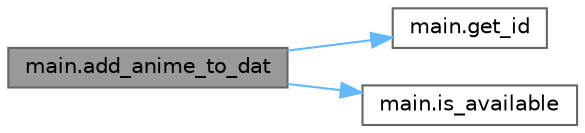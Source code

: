 digraph "main.add_anime_to_dat"
{
 // LATEX_PDF_SIZE
  bgcolor="transparent";
  edge [fontname=Helvetica,fontsize=10,labelfontname=Helvetica,labelfontsize=10];
  node [fontname=Helvetica,fontsize=10,shape=box,height=0.2,width=0.4];
  rankdir="LR";
  Node1 [label="main.add_anime_to_dat",height=0.2,width=0.4,color="gray40", fillcolor="grey60", style="filled", fontcolor="black",tooltip=" "];
  Node1 -> Node2 [color="steelblue1",style="solid"];
  Node2 [label="main.get_id",height=0.2,width=0.4,color="grey40", fillcolor="white", style="filled",URL="$d2/dc1/namespacemain.html#a1e678147cc6f539ad7102e8881661fb5",tooltip=" "];
  Node1 -> Node3 [color="steelblue1",style="solid"];
  Node3 [label="main.is_available",height=0.2,width=0.4,color="grey40", fillcolor="white", style="filled",URL="$d2/dc1/namespacemain.html#a1b371fe96a31980552b7e1108d5ca431",tooltip=" "];
}

